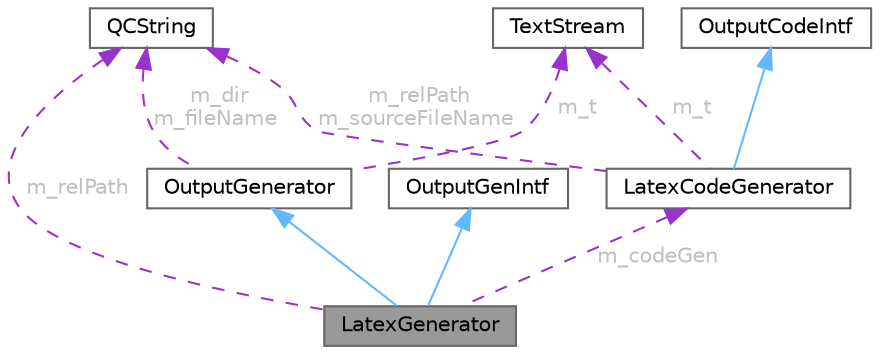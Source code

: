 digraph "LatexGenerator"
{
 // INTERACTIVE_SVG=YES
 // LATEX_PDF_SIZE
  bgcolor="transparent";
  edge [fontname=Helvetica,fontsize=10,labelfontname=Helvetica,labelfontsize=10];
  node [fontname=Helvetica,fontsize=10,shape=box,height=0.2,width=0.4];
  Node1 [id="Node000001",label="LatexGenerator",height=0.2,width=0.4,color="gray40", fillcolor="grey60", style="filled", fontcolor="black",tooltip="Generator for LaTeX output."];
  Node2 -> Node1 [id="edge1_Node000001_Node000002",dir="back",color="steelblue1",style="solid",tooltip=" "];
  Node2 [id="Node000002",label="OutputGenerator",height=0.2,width=0.4,color="gray40", fillcolor="white", style="filled",URL="$d3/d8e/class_output_generator.html",tooltip="Base class for shared implementation for all output generators."];
  Node3 -> Node2 [id="edge2_Node000002_Node000003",dir="back",color="darkorchid3",style="dashed",tooltip=" ",label=" m_t",fontcolor="grey" ];
  Node3 [id="Node000003",label="TextStream",height=0.2,width=0.4,color="gray40", fillcolor="white", style="filled",URL="$d3/d30/class_text_stream.html",tooltip="Text streaming class that buffers data."];
  Node4 -> Node2 [id="edge3_Node000002_Node000004",dir="back",color="darkorchid3",style="dashed",tooltip=" ",label=" m_dir\nm_fileName",fontcolor="grey" ];
  Node4 [id="Node000004",label="QCString",height=0.2,width=0.4,color="gray40", fillcolor="white", style="filled",URL="$d9/d45/class_q_c_string.html",tooltip="This is an alternative implementation of QCString."];
  Node5 -> Node1 [id="edge4_Node000001_Node000005",dir="back",color="steelblue1",style="solid",tooltip=" "];
  Node5 [id="Node000005",label="OutputGenIntf",height=0.2,width=0.4,color="gray40", fillcolor="white", style="filled",URL="$d9/de9/class_output_gen_intf.html",tooltip="Abstract interface for output generators."];
  Node4 -> Node1 [id="edge5_Node000001_Node000004",dir="back",color="darkorchid3",style="dashed",tooltip=" ",label=" m_relPath",fontcolor="grey" ];
  Node6 -> Node1 [id="edge6_Node000001_Node000006",dir="back",color="darkorchid3",style="dashed",tooltip=" ",label=" m_codeGen",fontcolor="grey" ];
  Node6 [id="Node000006",label="LatexCodeGenerator",height=0.2,width=0.4,color="gray40", fillcolor="white", style="filled",URL="$d0/d37/class_latex_code_generator.html",tooltip="Generator for LaTeX code fragments."];
  Node7 -> Node6 [id="edge7_Node000006_Node000007",dir="back",color="steelblue1",style="solid",tooltip=" "];
  Node7 [id="Node000007",label="OutputCodeIntf",height=0.2,width=0.4,color="gray40", fillcolor="white", style="filled",URL="$db/d44/class_output_code_intf.html",tooltip="Base class for code generators."];
  Node3 -> Node6 [id="edge8_Node000006_Node000003",dir="back",color="darkorchid3",style="dashed",tooltip=" ",label=" m_t",fontcolor="grey" ];
  Node4 -> Node6 [id="edge9_Node000006_Node000004",dir="back",color="darkorchid3",style="dashed",tooltip=" ",label=" m_relPath\nm_sourceFileName",fontcolor="grey" ];
}
